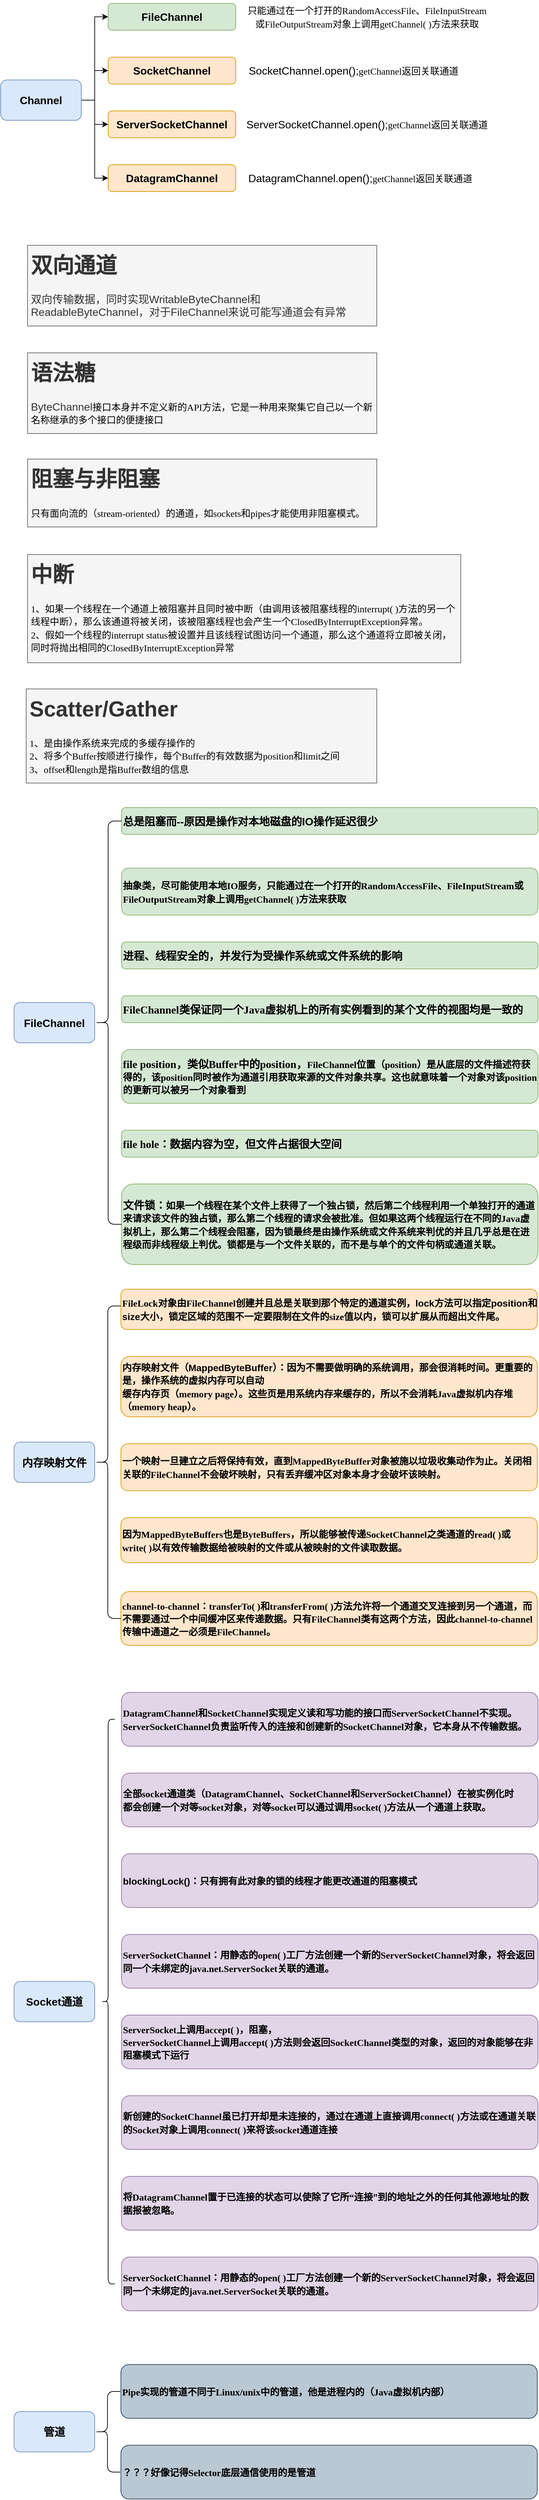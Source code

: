 <mxfile version="12.3.0" type="github" pages="1">
  <diagram id="UFuFSns13JqshOmb3wFV" name="Page-1">
    <mxGraphModel dx="959" dy="483" grid="1" gridSize="10" guides="1" tooltips="1" connect="1" arrows="1" fold="1" page="1" pageScale="1" pageWidth="827" pageHeight="1169" math="0" shadow="0">
      <root>
        <mxCell id="0"/>
        <mxCell id="1" parent="0"/>
        <mxCell id="sLsmFhFjp12rdpuqurdZ-56" style="edgeStyle=orthogonalEdgeStyle;rounded=0;orthogonalLoop=1;jettySize=auto;html=1;exitX=1;exitY=0.5;exitDx=0;exitDy=0;entryX=0;entryY=0.5;entryDx=0;entryDy=0;fontSize=16;" edge="1" parent="1" source="sLsmFhFjp12rdpuqurdZ-37" target="sLsmFhFjp12rdpuqurdZ-38">
          <mxGeometry relative="1" as="geometry"/>
        </mxCell>
        <mxCell id="sLsmFhFjp12rdpuqurdZ-57" style="edgeStyle=orthogonalEdgeStyle;rounded=0;orthogonalLoop=1;jettySize=auto;html=1;exitX=1;exitY=0.5;exitDx=0;exitDy=0;entryX=0;entryY=0.5;entryDx=0;entryDy=0;fontSize=16;" edge="1" parent="1" source="sLsmFhFjp12rdpuqurdZ-37" target="sLsmFhFjp12rdpuqurdZ-41">
          <mxGeometry relative="1" as="geometry"/>
        </mxCell>
        <mxCell id="sLsmFhFjp12rdpuqurdZ-58" style="edgeStyle=orthogonalEdgeStyle;rounded=0;orthogonalLoop=1;jettySize=auto;html=1;exitX=1;exitY=0.5;exitDx=0;exitDy=0;entryX=0;entryY=0.5;entryDx=0;entryDy=0;fontSize=16;" edge="1" parent="1" source="sLsmFhFjp12rdpuqurdZ-37" target="sLsmFhFjp12rdpuqurdZ-40">
          <mxGeometry relative="1" as="geometry"/>
        </mxCell>
        <mxCell id="sLsmFhFjp12rdpuqurdZ-59" style="edgeStyle=orthogonalEdgeStyle;rounded=0;orthogonalLoop=1;jettySize=auto;html=1;exitX=1;exitY=0.5;exitDx=0;exitDy=0;entryX=0;entryY=0.5;entryDx=0;entryDy=0;fontSize=16;" edge="1" parent="1" source="sLsmFhFjp12rdpuqurdZ-37" target="sLsmFhFjp12rdpuqurdZ-39">
          <mxGeometry relative="1" as="geometry"/>
        </mxCell>
        <mxCell id="sLsmFhFjp12rdpuqurdZ-37" value="Channel" style="rounded=1;whiteSpace=wrap;html=1;fontSize=16;fontStyle=1;fillColor=#dae8fc;strokeColor=#6c8ebf;" vertex="1" parent="1">
          <mxGeometry y="121" width="120" height="60" as="geometry"/>
        </mxCell>
        <mxCell id="sLsmFhFjp12rdpuqurdZ-38" value="FileChannel" style="rounded=1;whiteSpace=wrap;html=1;fontSize=16;fontStyle=1;fillColor=#d5e8d4;strokeColor=#82b366;" vertex="1" parent="1">
          <mxGeometry x="160" y="7" width="190" height="40" as="geometry"/>
        </mxCell>
        <mxCell id="sLsmFhFjp12rdpuqurdZ-39" value="SocketChannel" style="rounded=1;whiteSpace=wrap;html=1;fontSize=16;fontStyle=1;fillColor=#ffe6cc;strokeColor=#d79b00;" vertex="1" parent="1">
          <mxGeometry x="160" y="87" width="190" height="40" as="geometry"/>
        </mxCell>
        <mxCell id="sLsmFhFjp12rdpuqurdZ-40" value="ServerSocketChannel" style="rounded=1;whiteSpace=wrap;html=1;fontSize=16;fontStyle=1;fillColor=#ffe6cc;strokeColor=#d79b00;" vertex="1" parent="1">
          <mxGeometry x="160" y="167" width="190" height="40" as="geometry"/>
        </mxCell>
        <mxCell id="sLsmFhFjp12rdpuqurdZ-41" value="DatagramChannel" style="rounded=1;whiteSpace=wrap;html=1;fontSize=16;fontStyle=1;fillColor=#ffe6cc;strokeColor=#d79b00;" vertex="1" parent="1">
          <mxGeometry x="160" y="247" width="190" height="40" as="geometry"/>
        </mxCell>
        <mxCell id="sLsmFhFjp12rdpuqurdZ-44" value="&lt;div&gt;&lt;span style=&quot;font-size: 10.56pt&quot;&gt;&lt;font face=&quot;宋体&quot;&gt;只能通过在一个打开的&lt;/font&gt;&lt;/span&gt;&lt;span style=&quot;font-size: 10.56pt&quot;&gt;&lt;font face=&quot;TimesNewRomanPS-ItalicMT&quot;&gt;RandomAccessFile&lt;/font&gt;&lt;/span&gt;&lt;span style=&quot;font-size: 10.56pt&quot;&gt;&lt;font face=&quot;宋体&quot;&gt;、&lt;/font&gt;&lt;/span&gt;&lt;span style=&quot;font-size: 10.56pt&quot;&gt;&lt;font face=&quot;TimesNewRomanPS-ItalicMT&quot;&gt;FileInputStream&lt;/font&gt;&lt;/span&gt;&lt;/div&gt;&lt;div&gt;&lt;span style=&quot;font-size: 10.56pt&quot;&gt;&lt;font face=&quot;宋体&quot;&gt;或&lt;/font&gt;&lt;/span&gt;&lt;span style=&quot;font-size: 10.56pt&quot;&gt;&lt;font face=&quot;TimesNewRomanPS-ItalicMT&quot;&gt;FileOutputStream&lt;/font&gt;&lt;/span&gt;&lt;span style=&quot;font-size: 10.56pt&quot;&gt;&lt;font face=&quot;宋体&quot;&gt;对象上调用&lt;/font&gt;&lt;/span&gt;&lt;span style=&quot;font-size: 10.56pt&quot;&gt;&lt;font face=&quot;TimesNewRomanPS-ItalicMT&quot;&gt;getChannel( )&lt;/font&gt;&lt;/span&gt;&lt;span style=&quot;font-size: 10.56pt&quot;&gt;&lt;font face=&quot;宋体&quot;&gt;方法来获取&lt;/font&gt;&lt;/span&gt;&lt;/div&gt;" style="text;html=1;align=center;verticalAlign=middle;resizable=0;points=[];;autosize=1;fontSize=16;" vertex="1" parent="1">
          <mxGeometry x="360" y="2" width="370" height="50" as="geometry"/>
        </mxCell>
        <mxCell id="sLsmFhFjp12rdpuqurdZ-45" value="SocketChannel.open();&lt;span style=&quot;font-family: &amp;#34;couriernewpsmt&amp;#34; ; font-size: 10.56pt&quot;&gt;getChannel返回关联通道&lt;/span&gt;" style="text;html=1;align=center;verticalAlign=middle;resizable=0;points=[];;autosize=1;fontSize=16;" vertex="1" parent="1">
          <mxGeometry x="360" y="92" width="330" height="30" as="geometry"/>
        </mxCell>
        <mxCell id="sLsmFhFjp12rdpuqurdZ-46" value="ServerSocketChannel.open();&lt;span style=&quot;font-family: &amp;#34;couriernewpsmt&amp;#34; ; font-size: 10.56pt&quot;&gt;getChannel返回关联通道&lt;/span&gt;" style="text;html=1;align=center;verticalAlign=middle;resizable=0;points=[];;autosize=1;fontSize=16;" vertex="1" parent="1">
          <mxGeometry x="360" y="172" width="370" height="30" as="geometry"/>
        </mxCell>
        <mxCell id="sLsmFhFjp12rdpuqurdZ-47" value="DatagramChannel.open();&lt;span style=&quot;font-family: &amp;#34;couriernewpsmt&amp;#34; ; font-size: 10.56pt&quot;&gt;getChannel返回关联通道&lt;/span&gt;" style="text;html=1;align=center;verticalAlign=middle;resizable=0;points=[];;autosize=1;fontSize=16;" vertex="1" parent="1">
          <mxGeometry x="360" y="252" width="350" height="30" as="geometry"/>
        </mxCell>
        <mxCell id="sLsmFhFjp12rdpuqurdZ-51" value="&lt;h1&gt;双向通道&lt;/h1&gt;&lt;p&gt;双向传输数据，同时实现WritableByteChannel和ReadableByteChannel，对于FileChannel来说可能写通道会有异常&lt;/p&gt;" style="text;html=1;strokeColor=#666666;fillColor=#f5f5f5;spacing=5;spacingTop=-20;whiteSpace=wrap;overflow=hidden;rounded=0;fontSize=16;fontColor=#333333;" vertex="1" parent="1">
          <mxGeometry x="40" y="367" width="520" height="120" as="geometry"/>
        </mxCell>
        <mxCell id="sLsmFhFjp12rdpuqurdZ-52" value="&lt;h1&gt;语法糖&lt;/h1&gt;&lt;p&gt;ByteChannel&lt;span style=&quot;color: rgb(0 , 0 , 0) ; font-size: 10.56pt&quot;&gt;&lt;font face=&quot;宋体&quot;&gt;接口本身并不定义新的&lt;/font&gt;&lt;/span&gt;&lt;span style=&quot;font-family: &amp;#34;timesnewromanpsmt&amp;#34; ; color: rgb(0 , 0 , 0) ; font-size: 10.56pt&quot;&gt;&lt;font face=&quot;TimesNewRomanPSMT&quot;&gt;API&lt;/font&gt;&lt;/span&gt;&lt;span style=&quot;color: rgb(0 , 0 , 0) ; font-size: 10.56pt&quot;&gt;&lt;font face=&quot;宋体&quot;&gt;方法，它是一种用来聚集&lt;/font&gt;&lt;/span&gt;&lt;span style=&quot;color: rgb(0 , 0 , 0) ; font-size: 10.56pt&quot;&gt;它自己以一个新名称继承的多个接口的便捷接口&lt;/span&gt;&lt;/p&gt;" style="text;html=1;strokeColor=#666666;fillColor=#f5f5f5;spacing=5;spacingTop=-20;whiteSpace=wrap;overflow=hidden;rounded=0;fontSize=16;fontColor=#333333;" vertex="1" parent="1">
          <mxGeometry x="40" y="527" width="520" height="120" as="geometry"/>
        </mxCell>
        <mxCell id="sLsmFhFjp12rdpuqurdZ-53" value="&lt;h1&gt;阻塞与非阻塞&lt;/h1&gt;&lt;div&gt;&lt;span style=&quot;color: rgb(0 , 0 , 0) ; font-size: 10.56pt&quot;&gt;&lt;font face=&quot;宋体&quot;&gt;只有面向&lt;/font&gt;&lt;/span&gt;&lt;span style=&quot;color: rgb(0 , 0 , 0) ; font-size: 10.56pt&quot;&gt;&lt;font face=&quot;宋体&quot;&gt;流的（&lt;/font&gt;&lt;/span&gt;&lt;span style=&quot;font-family: &amp;#34;timesnewromanpsmt&amp;#34; ; color: rgb(0 , 0 , 0) ; font-size: 10.56pt&quot;&gt;&lt;font face=&quot;TimesNewRomanPSMT&quot;&gt;stream-oriented&lt;/font&gt;&lt;/span&gt;&lt;span style=&quot;color: rgb(0 , 0 , 0) ; font-size: 10.56pt&quot;&gt;&lt;font face=&quot;宋体&quot;&gt;）的通道，如&lt;/font&gt;&lt;/span&gt;&lt;span style=&quot;font-family: &amp;#34;timesnewromanpsmt&amp;#34; ; color: rgb(0 , 0 , 0) ; font-size: 10.56pt&quot;&gt;&lt;font face=&quot;TimesNewRomanPSMT&quot;&gt;sockets&lt;/font&gt;&lt;/span&gt;&lt;span style=&quot;color: rgb(0 , 0 , 0) ; font-size: 10.56pt&quot;&gt;&lt;font face=&quot;宋体&quot;&gt;和&lt;/font&gt;&lt;/span&gt;&lt;span style=&quot;font-family: &amp;#34;timesnewromanpsmt&amp;#34; ; color: rgb(0 , 0 , 0) ; font-size: 10.56pt&quot;&gt;&lt;font face=&quot;TimesNewRomanPSMT&quot;&gt;pipes&lt;/font&gt;&lt;/span&gt;&lt;span style=&quot;color: rgb(0 , 0 , 0) ; font-size: 10.56pt&quot;&gt;&lt;font face=&quot;宋体&quot;&gt;才能使用非阻塞模式。&lt;/font&gt;&lt;/span&gt;&lt;/div&gt;" style="text;html=1;strokeColor=#666666;fillColor=#f5f5f5;spacing=5;spacingTop=-20;whiteSpace=wrap;overflow=hidden;rounded=0;fontSize=16;fontColor=#333333;" vertex="1" parent="1">
          <mxGeometry x="40" y="685" width="520" height="101" as="geometry"/>
        </mxCell>
        <mxCell id="sLsmFhFjp12rdpuqurdZ-54" value="&lt;h1&gt;中断&lt;/h1&gt;&lt;div&gt;&lt;div&gt;&lt;span style=&quot;color: rgb(0 , 0 , 0) ; font-size: 10.56pt&quot;&gt;&lt;font face=&quot;宋体&quot;&gt;1、如果一个线程在一个通道上被阻塞并且同时被中断（由调&lt;/font&gt;&lt;/span&gt;&lt;span style=&quot;color: rgb(0 , 0 , 0) ; font-size: 10.56pt&quot;&gt;&lt;font face=&quot;宋体&quot;&gt;用该被阻塞线程的&lt;/font&gt;&lt;/span&gt;&lt;span style=&quot;color: rgb(0 , 0 , 0) ; font-size: 10.56pt&quot;&gt;&lt;font face=&quot;TimesNewRomanPS-ItalicMT&quot;&gt;interrupt( )&lt;/font&gt;&lt;/span&gt;&lt;span style=&quot;color: rgb(0 , 0 , 0) ; font-size: 10.56pt&quot;&gt;&lt;font face=&quot;宋体&quot;&gt;方法的另一个线程中断），那么该通道将被关闭，该被阻塞线程也会&lt;/font&gt;&lt;/span&gt;&lt;span style=&quot;color: rgb(0 , 0 , 0) ; font-size: 10.56pt&quot;&gt;&lt;font face=&quot;宋体&quot;&gt;产生一个&lt;/font&gt;&lt;/span&gt;&lt;span style=&quot;color: rgb(0 , 0 , 0) ; font-size: 10.56pt&quot;&gt;&lt;font face=&quot;TimesNewRomanPS-ItalicMT&quot;&gt;ClosedByInterruptException&lt;/font&gt;&lt;/span&gt;&lt;span style=&quot;color: rgb(0 , 0 , 0) ; font-size: 10.56pt&quot;&gt;&lt;font face=&quot;宋体&quot;&gt;异常。&lt;/font&gt;&lt;/span&gt;&lt;/div&gt;&lt;/div&gt;&lt;div&gt;&lt;div&gt;&lt;span style=&quot;color: rgb(0 , 0 , 0) ; font-size: 10.56pt&quot;&gt;&lt;font face=&quot;宋体&quot;&gt;2、假如一个线程的&lt;/font&gt;&lt;/span&gt;&lt;span style=&quot;font-family: &amp;#34;timesnewromanpsmt&amp;#34; ; color: rgb(0 , 0 , 0) ; font-size: 10.56pt&quot;&gt;&lt;font face=&quot;TimesNewRomanPSMT&quot;&gt;interrupt statu&lt;/font&gt;&lt;/span&gt;&lt;span style=&quot;color: rgb(0 , 0 , 0) ; font-size: 10.56pt&quot;&gt;&lt;font face=&quot;TimesNewRomanPS-ItalicMT&quot;&gt;s&lt;/font&gt;&lt;/span&gt;&lt;span style=&quot;color: rgb(0 , 0 , 0) ; font-size: 10.56pt&quot;&gt;&lt;font face=&quot;宋体&quot;&gt;被设置并且该线程试图访问一个通道，那么这个通道将&lt;/font&gt;&lt;/span&gt;&lt;span style=&quot;color: rgb(0 , 0 , 0) ; font-size: 10.56pt&quot;&gt;&lt;font face=&quot;宋体&quot;&gt;立即被关闭，同时将抛出相同的&lt;/font&gt;&lt;/span&gt;&lt;span style=&quot;color: rgb(0 , 0 , 0) ; font-size: 10.56pt&quot;&gt;&lt;font face=&quot;TimesNewRomanPS-ItalicMT&quot;&gt;ClosedByInterruptException&lt;/font&gt;&lt;/span&gt;&lt;span style=&quot;color: rgb(0 , 0 , 0) ; font-size: 10.56pt&quot;&gt;&lt;font face=&quot;宋体&quot;&gt;异常&lt;/font&gt;&lt;/span&gt;&lt;/div&gt;&lt;/div&gt;" style="text;html=1;strokeColor=#666666;fillColor=#f5f5f5;spacing=5;spacingTop=-20;whiteSpace=wrap;overflow=hidden;rounded=0;fontSize=16;fontColor=#333333;" vertex="1" parent="1">
          <mxGeometry x="40" y="827" width="645" height="161" as="geometry"/>
        </mxCell>
        <mxCell id="sLsmFhFjp12rdpuqurdZ-55" value="&lt;h1&gt;Scatter/Gather&lt;/h1&gt;&lt;div&gt;&lt;div&gt;&lt;span style=&quot;color: rgb(0 , 0 , 0) ; font-size: 10.56pt&quot;&gt;&lt;font face=&quot;宋体&quot;&gt;1、是由操作系统来完成的多缓存操作的&lt;/font&gt;&lt;/span&gt;&lt;/div&gt;&lt;/div&gt;&lt;div&gt;&lt;span style=&quot;color: rgb(0 , 0 , 0) ; font-size: 10.56pt&quot;&gt;&lt;font face=&quot;宋体&quot;&gt;2、将多个Buffer按顺进行操作，每个Buffer的有效数据为position和limit之间&lt;/font&gt;&lt;/span&gt;&lt;/div&gt;&lt;div&gt;&lt;span style=&quot;color: rgb(0 , 0 , 0) ; font-size: 10.56pt&quot;&gt;&lt;font face=&quot;宋体&quot;&gt;3、&lt;/font&gt;&lt;/span&gt;&lt;span style=&quot;font-family: &amp;#34;couriernewpsmt&amp;#34; ; color: rgb(0 , 0 , 0) ; font-size: 10.56pt&quot;&gt;&lt;font face=&quot;CourierNewPSMT&quot;&gt;offset&lt;/font&gt;&lt;/span&gt;&lt;span style=&quot;color: rgb(0 , 0 , 0) ; font-size: 10.56pt&quot;&gt;&lt;font face=&quot;宋体&quot;&gt;和&lt;/font&gt;&lt;/span&gt;&lt;span style=&quot;font-family: &amp;#34;couriernewpsmt&amp;#34; ; color: rgb(0 , 0 , 0) ; font-size: 10.56pt&quot;&gt;&lt;font face=&quot;CourierNewPSMT&quot;&gt;length是指Buffer数组的信息&lt;/font&gt;&lt;/span&gt;&lt;/div&gt;" style="text;html=1;strokeColor=#666666;fillColor=#f5f5f5;spacing=5;spacingTop=-20;whiteSpace=wrap;overflow=hidden;rounded=0;fontSize=16;fontColor=#333333;" vertex="1" parent="1">
          <mxGeometry x="38" y="1027" width="522" height="140" as="geometry"/>
        </mxCell>
        <mxCell id="sLsmFhFjp12rdpuqurdZ-60" value="FileChannel" style="rounded=1;whiteSpace=wrap;html=1;fontSize=16;fontStyle=1;fillColor=#dae8fc;strokeColor=#6c8ebf;" vertex="1" parent="1">
          <mxGeometry x="20" y="1493.5" width="120" height="60" as="geometry"/>
        </mxCell>
        <mxCell id="sLsmFhFjp12rdpuqurdZ-61" value="总是阻塞而--原因是操作对本地磁盘的IO操作延迟很少" style="rounded=1;whiteSpace=wrap;html=1;fontSize=16;fontStyle=1;fillColor=#d5e8d4;strokeColor=#82b366;align=left;" vertex="1" parent="1">
          <mxGeometry x="180" y="1203.5" width="620.0" height="40" as="geometry"/>
        </mxCell>
        <mxCell id="sLsmFhFjp12rdpuqurdZ-64" value="进程、线程安全的，并发行为受操作系统或文件系统的影响" style="rounded=1;whiteSpace=wrap;html=1;fontSize=16;fontStyle=1;fillColor=#d5e8d4;strokeColor=#82b366;align=left;" vertex="1" parent="1">
          <mxGeometry x="180" y="1403.5" width="620.0" height="40" as="geometry"/>
        </mxCell>
        <mxCell id="sLsmFhFjp12rdpuqurdZ-65" value="&lt;font style=&quot;font-size: 16px&quot;&gt;&lt;font face=&quot;TimesNewRomanPS-ItalicMT&quot; style=&quot;font-size: 16px&quot;&gt;FileChannel&lt;/font&gt;&lt;font face=&quot;宋体&quot; style=&quot;font-size: 16px&quot;&gt;类保证同一个&lt;/font&gt;&lt;span style=&quot;font-family: &amp;quot;timesnewromanpsmt&amp;quot;&quot;&gt;&lt;font face=&quot;TimesNewRomanPSMT&quot; style=&quot;font-size: 16px&quot;&gt;Java&lt;/font&gt;&lt;/span&gt;&lt;font face=&quot;宋体&quot; style=&quot;font-size: 16px&quot;&gt;虚拟机上的所有实例看到的某个文件的视图均是一致的&lt;/font&gt;&lt;/font&gt;" style="rounded=1;whiteSpace=wrap;html=1;fontSize=16;fontStyle=1;fillColor=#d5e8d4;strokeColor=#82b366;align=left;" vertex="1" parent="1">
          <mxGeometry x="180" y="1483.5" width="620.0" height="40" as="geometry"/>
        </mxCell>
        <mxCell id="sLsmFhFjp12rdpuqurdZ-66" value="&lt;font face=&quot;TimesNewRomanPS-ItalicMT&quot;&gt;file position，类似Buffer中的position，&lt;/font&gt;&lt;span style=&quot;font-size: 10.56pt&quot;&gt;&lt;font face=&quot;TimesNewRomanPS-ItalicMT&quot;&gt;FileChannel&lt;/font&gt;&lt;/span&gt;&lt;span style=&quot;font-size: 10.56pt&quot;&gt;&lt;font face=&quot;宋体&quot;&gt;位置（&lt;/font&gt;&lt;/span&gt;&lt;span style=&quot;font-family: &amp;quot;timesnewromanpsmt&amp;quot; ; font-size: 10.56pt&quot;&gt;&lt;font face=&quot;TimesNewRomanPSMT&quot;&gt;position&lt;/font&gt;&lt;/span&gt;&lt;span style=&quot;font-size: 10.56pt&quot;&gt;&lt;font face=&quot;宋体&quot;&gt;）是从底层的文件描述符获得的，该&lt;/font&gt;&lt;/span&gt;&lt;span style=&quot;font-family: &amp;quot;timesnewromanpsmt&amp;quot; ; font-size: 10.56pt&quot;&gt;&lt;font face=&quot;TimesNewRomanPSMT&quot;&gt;position&lt;/font&gt;&lt;/span&gt;&lt;span style=&quot;font-size: 10.56pt&quot;&gt;&lt;font face=&quot;宋体&quot;&gt;同时被作为通道引用&lt;/font&gt;&lt;/span&gt;&lt;span style=&quot;font-size: 10.56pt&quot;&gt;&lt;font face=&quot;宋体&quot;&gt;获取来源的文件对象共享。这也就意味着一个对象对该&lt;/font&gt;&lt;/span&gt;&lt;span style=&quot;font-family: &amp;quot;timesnewromanpsmt&amp;quot; ; font-size: 10.56pt&quot;&gt;&lt;font face=&quot;TimesNewRomanPSMT&quot;&gt;position&lt;/font&gt;&lt;/span&gt;&lt;span style=&quot;font-size: 10.56pt&quot;&gt;&lt;font face=&quot;宋体&quot;&gt;的更新可以被另一个对象看到&lt;/font&gt;&lt;/span&gt;&lt;span style=&quot;font-size: 10.56pt&quot;&gt;&lt;font face=&quot;宋体&quot;&gt;&lt;br&gt;&lt;/font&gt;&lt;/span&gt;" style="rounded=1;whiteSpace=wrap;html=1;fontSize=16;fontStyle=1;fillColor=#d5e8d4;strokeColor=#82b366;align=left;" vertex="1" parent="1">
          <mxGeometry x="180" y="1563.5" width="620.0" height="80" as="geometry"/>
        </mxCell>
        <mxCell id="sLsmFhFjp12rdpuqurdZ-67" value="&lt;font face=&quot;TimesNewRomanPS-ItalicMT&quot;&gt;file&amp;nbsp;hole：数据内容为空，但文件占据很大空间&lt;/font&gt;" style="rounded=1;whiteSpace=wrap;html=1;fontSize=16;fontStyle=1;fillColor=#d5e8d4;strokeColor=#82b366;align=left;" vertex="1" parent="1">
          <mxGeometry x="180" y="1683.5" width="620.0" height="40" as="geometry"/>
        </mxCell>
        <mxCell id="sLsmFhFjp12rdpuqurdZ-69" value="&lt;font face=&quot;TimesNewRomanPS-ItalicMT&quot;&gt;文件锁：&lt;/font&gt;&lt;span style=&quot;font-size: 10.56pt&quot;&gt;如果一个线程在某个文件上获得了一个独占锁，然后第二个线程利用一个单独打开的通道来请&lt;/span&gt;&lt;span style=&quot;font-size: 10.56pt&quot;&gt;&lt;font face=&quot;宋体&quot;&gt;求该文件的独占锁，那么第二个线程的请求会被批准。但如果这两个线程运行在不同的&lt;/font&gt;&lt;/span&gt;&lt;span style=&quot;font-family: &amp;#34;timesnewromanpsmt&amp;#34; ; font-size: 10.56pt&quot;&gt;&lt;font face=&quot;TimesNewRomanPSMT&quot;&gt;Java&lt;/font&gt;&lt;/span&gt;&lt;span style=&quot;font-size: 10.56pt&quot;&gt;&lt;font face=&quot;宋体&quot;&gt;虚拟&lt;/font&gt;&lt;/span&gt;&lt;span style=&quot;font-size: 10.56pt&quot;&gt;&lt;font face=&quot;宋体&quot;&gt;机上，那么第二个线程会阻塞，因为锁最终是由操作系统或文件系统来判优的并且几乎总是在进程&lt;/font&gt;&lt;/span&gt;&lt;span style=&quot;font-size: 10.56pt&quot;&gt;级而非线程级上判优。锁都是与一个文件关联的，而不是与单个的文件句柄或通道关联。&lt;/span&gt;&lt;span style=&quot;font-size: 10.56pt&quot;&gt;&lt;font face=&quot;宋体&quot;&gt;&lt;br&gt;&lt;/font&gt;&lt;/span&gt;" style="rounded=1;whiteSpace=wrap;html=1;fontSize=16;fontStyle=1;fillColor=#d5e8d4;strokeColor=#82b366;align=left;" vertex="1" parent="1">
          <mxGeometry x="180" y="1763.5" width="620" height="120" as="geometry"/>
        </mxCell>
        <mxCell id="sLsmFhFjp12rdpuqurdZ-70" value="&lt;div&gt;&lt;span style=&quot;font-size: 10.56pt&quot;&gt;&lt;font face=&quot;TimesNewRomanPS-ItalicMT&quot;&gt;FileLock&lt;/font&gt;&lt;/span&gt;&lt;span style=&quot;font-size: 10.56pt&quot;&gt;&lt;font face=&quot;宋体&quot;&gt;对象由&lt;/font&gt;&lt;/span&gt;&lt;span style=&quot;font-size: 10.56pt&quot;&gt;&lt;font face=&quot;TimesNewRomanPS-ItalicMT&quot;&gt;FileChannel&lt;/font&gt;&lt;/span&gt;&lt;span style=&quot;font-size: 10.56pt&quot;&gt;&lt;font face=&quot;宋体&quot;&gt;创建并且总是关联到那个特&lt;/font&gt;&lt;/span&gt;&lt;span style=&quot;font-size: 10.56pt&quot;&gt;定的通道实例，lock方法可以指定position和size大小，&lt;/span&gt;&lt;span style=&quot;font-size: 10.56pt&quot;&gt;&lt;font face=&quot;宋体&quot;&gt;锁定区域的范围不一定要限制在文件的&lt;/font&gt;&lt;/span&gt;&lt;span style=&quot;font-family: &amp;#34;timesnewromanpsmt&amp;#34; ; font-size: 10.56pt&quot;&gt;&lt;font face=&quot;TimesNewRomanPSMT&quot;&gt;size&lt;/font&gt;&lt;/span&gt;&lt;span style=&quot;font-size: 10.56pt&quot;&gt;&lt;font face=&quot;宋体&quot;&gt;值以内，锁可以扩展从而超出文件尾。&lt;/font&gt;&lt;/span&gt;&lt;/div&gt;" style="rounded=1;whiteSpace=wrap;html=1;fontSize=16;fontStyle=1;fillColor=#ffe6cc;strokeColor=#d79b00;align=left;" vertex="1" parent="1">
          <mxGeometry x="179" y="1920" width="620" height="60" as="geometry"/>
        </mxCell>
        <mxCell id="sLsmFhFjp12rdpuqurdZ-71" value="&lt;font face=&quot;TimesNewRomanPS-ItalicMT&quot;&gt;&lt;span style=&quot;font-size: 14.08px&quot;&gt;内存映射文件（&lt;/span&gt;&lt;/font&gt;&lt;span style=&quot;color: rgba(0 , 0 , 0 , 0) ; font-family: monospace ; font-size: 0px ; font-weight: 400 ; white-space: nowrap&quot;&gt;%3CmxGraphModel%3E%3Croot%3E%3CmxCell%20id%3D%220%22%2F%3E%3CmxCell%20id%3D%221%22%20parent%3D%220%22%2F%3E%3CmxCell%20id%3D%222%22%20value%3D%22%26lt%3Bdiv%26gt%3B%26lt%3Bspan%20style%3D%26quot%3Bfont-size%3A%2010.56pt%26quot%3B%26gt%3B%26lt%3Bfont%20face%3D%26quot%3BTimesNewRomanPS-ItalicMT%26quot%3B%26gt%3BFileLock%26lt%3B%2Ffont%26gt%3B%26lt%3B%2Fspan%26gt%3B%26lt%3Bspan%20style%3D%26quot%3Bfont-size%3A%2010.56pt%26quot%3B%26gt%3B%26lt%3Bfont%20face%3D%26quot%3B%E5%AE%8B%E4%BD%93%26quot%3B%26gt%3B%E5%AF%B9%E8%B1%A1%E7%94%B1%26lt%3B%2Ffont%26gt%3B%26lt%3B%2Fspan%26gt%3B%26lt%3Bspan%20style%3D%26quot%3Bfont-size%3A%2010.56pt%26quot%3B%26gt%3B%26lt%3Bfont%20face%3D%26quot%3BTimesNewRomanPS-ItalicMT%26quot%3B%26gt%3BFileChannel%26lt%3B%2Ffont%26gt%3B%26lt%3B%2Fspan%26gt%3B%26lt%3Bspan%20style%3D%26quot%3Bfont-size%3A%2010.56pt%26quot%3B%26gt%3B%26lt%3Bfont%20face%3D%26quot%3B%E5%AE%8B%E4%BD%93%26quot%3B%26gt%3B%E5%88%9B%E5%BB%BA%E5%B9%B6%E4%B8%94%E6%80%BB%E6%98%AF%E5%85%B3%E8%81%94%E5%88%B0%E9%82%A3%E4%B8%AA%E7%89%B9%26lt%3B%2Ffont%26gt%3B%26lt%3B%2Fspan%26gt%3B%26lt%3Bspan%20style%3D%26quot%3Bfont-size%3A%2010.56pt%26quot%3B%26gt%3B%E5%AE%9A%E7%9A%84%E9%80%9A%E9%81%93%E5%AE%9E%E4%BE%8B%EF%BC%8Clock%E6%96%B9%E6%B3%95%E5%8F%AF%E4%BB%A5%E6%8C%87%E5%AE%9Aposition%E5%92%8Csize%E5%A4%A7%E5%B0%8F%EF%BC%8C%26lt%3B%2Fspan%26gt%3B%26lt%3Bspan%20style%3D%26quot%3Bfont-size%3A%2010.56pt%26quot%3B%26gt%3B%26lt%3Bfont%20face%3D%26quot%3B%E5%AE%8B%E4%BD%93%26quot%3B%26gt%3B%E9%94%81%E5%AE%9A%E5%8C%BA%E5%9F%9F%E7%9A%84%E8%8C%83%E5%9B%B4%E4%B8%8D%E4%B8%80%E5%AE%9A%E8%A6%81%E9%99%90%E5%88%B6%E5%9C%A8%E6%96%87%E4%BB%B6%E7%9A%84%26lt%3B%2Ffont%26gt%3B%26lt%3B%2Fspan%26gt%3B%26lt%3Bspan%20style%3D%26quot%3Bfont-family%3A%20%26amp%3B%2334%3Btimesnewromanpsmt%26amp%3B%2334%3B%20%3B%20font-size%3A%2010.56pt%26quot%3B%26gt%3B%26lt%3Bfont%20face%3D%26quot%3BTimesNewRomanPSMT%26quot%3B%26gt%3Bsize%26lt%3B%2Ffont%26gt%3B%26lt%3B%2Fspan%26gt%3B%26lt%3Bspan%20style%3D%26quot%3Bfont-size%3A%2010.56pt%26quot%3B%26gt%3B%26lt%3Bfont%20face%3D%26quot%3B%E5%AE%8B%E4%BD%93%26quot%3B%26gt%3B%E5%80%BC%E4%BB%A5%E5%86%85%EF%BC%8C%E9%94%81%E5%8F%AF%E4%BB%A5%E6%89%A9%E5%B1%95%E4%BB%8E%E8%80%8C%E8%B6%85%E5%87%BA%E6%96%87%E4%BB%B6%E5%B0%BE%E3%80%82%26lt%3B%2Ffont%26gt%3B%26lt%3B%2Fspan%26gt%3B%26lt%3B%2Fdiv%26gt%3B%22%20style%3D%22rounded%3D1%3BwhiteSpace%3Dwrap%3Bhtml%3D1%3BfontSize%3D16%3BfontStyle%3D1%3BfillColor%3D%23d5e8d4%3BstrokeColor%3D%2382b366%3Balign%3Dleft%3B%22%20vertex%3D%221%22%20parent%3D%221%22%3E%3CmxGeometry%20x%3D%22200%22%20y%3D%221920%22%20width%3D%22620%22%20height%3D%2270%22%20as%3D%22geometry%22%2F%3E%3C%2FmxCell%3E%3C%2Froot%3E%3C%2FmxGraphModel3E&lt;/span&gt;&lt;span style=&quot;font-size: 10.56pt&quot;&gt;MappedByteBuffer）：&lt;/span&gt;&lt;span style=&quot;font-size: 10.56pt&quot;&gt;因为不需要做明确的系统调用，那会很消耗时间。更重要的是，操作系统的虚拟内存可以自动&lt;/span&gt;&lt;div&gt;&lt;span style=&quot;font-size: 10.56pt&quot;&gt;&lt;font face=&quot;宋体&quot;&gt;缓存内存页（&lt;/font&gt;&lt;/span&gt;&lt;span style=&quot;font-family: &amp;#34;timesnewromanpsmt&amp;#34; ; font-size: 10.56pt&quot;&gt;&lt;font face=&quot;TimesNewRomanPSMT&quot;&gt;memory page&lt;/font&gt;&lt;/span&gt;&lt;span style=&quot;font-size: 10.56pt&quot;&gt;&lt;font face=&quot;宋体&quot;&gt;）。这些页是用系统内存来缓存的，所以不会消耗&lt;/font&gt;&lt;/span&gt;&lt;span style=&quot;font-family: &amp;#34;timesnewromanpsmt&amp;#34; ; font-size: 10.56pt&quot;&gt;&lt;font face=&quot;TimesNewRomanPSMT&quot;&gt;Java&lt;/font&gt;&lt;/span&gt;&lt;span style=&quot;font-size: 10.56pt&quot;&gt;&lt;font face=&quot;宋体&quot;&gt;虚拟机内存堆&lt;/font&gt;&lt;/span&gt;&lt;/div&gt;&lt;div&gt;&lt;span style=&quot;font-size: 10.56pt&quot;&gt;&lt;font face=&quot;宋体&quot;&gt;（&lt;/font&gt;&lt;/span&gt;&lt;span style=&quot;font-family: &amp;#34;timesnewromanpsmt&amp;#34; ; font-size: 10.56pt&quot;&gt;&lt;font face=&quot;TimesNewRomanPSMT&quot;&gt;memory heap&lt;/font&gt;&lt;/span&gt;&lt;span style=&quot;font-size: 10.56pt&quot;&gt;&lt;font face=&quot;宋体&quot;&gt;）。&lt;/font&gt;&lt;/span&gt;&lt;/div&gt;" style="rounded=1;whiteSpace=wrap;html=1;fontSize=16;fontStyle=1;fillColor=#ffe6cc;strokeColor=#d79b00;align=left;" vertex="1" parent="1">
          <mxGeometry x="179" y="2020" width="620" height="90" as="geometry"/>
        </mxCell>
        <mxCell id="sLsmFhFjp12rdpuqurdZ-72" value="&lt;div&gt;&lt;span style=&quot;font-size: 10.56pt&quot;&gt;&lt;font face=&quot;宋体&quot;&gt;一个映射一旦建立之后将保持有效，直到&lt;/font&gt;&lt;/span&gt;&lt;span style=&quot;font-size: 10.56pt&quot;&gt;&lt;font face=&quot;TimesNewRomanPS-ItalicMT&quot;&gt;MappedByteBuffer&lt;/font&gt;&lt;/span&gt;&lt;span style=&quot;font-size: 10.56pt&quot;&gt;&lt;font face=&quot;宋体&quot;&gt;对象被施以垃圾收集动作为止。&lt;/font&gt;&lt;/span&gt;&lt;span style=&quot;font-size: 10.56pt&quot;&gt;&lt;font face=&quot;宋体&quot;&gt;关闭相关联的&lt;/font&gt;&lt;/span&gt;&lt;span style=&quot;font-size: 10.56pt&quot;&gt;&lt;font face=&quot;TimesNewRomanPS-ItalicMT&quot;&gt;FileChannel&lt;/font&gt;&lt;/span&gt;&lt;span style=&quot;font-size: 10.56pt&quot;&gt;&lt;font face=&quot;宋体&quot;&gt;不会破坏映射，只有丢弃缓冲区对象本身才会破坏该映&lt;/font&gt;&lt;/span&gt;&lt;span style=&quot;font-size: 10.56pt&quot;&gt;射。&lt;/span&gt;&lt;/div&gt;" style="rounded=1;whiteSpace=wrap;html=1;fontSize=16;fontStyle=1;fillColor=#ffe6cc;strokeColor=#d79b00;align=left;" vertex="1" parent="1">
          <mxGeometry x="179" y="2150" width="620" height="70" as="geometry"/>
        </mxCell>
        <mxCell id="sLsmFhFjp12rdpuqurdZ-75" value="&lt;div&gt;&lt;span style=&quot;font-size: 10.56pt&quot;&gt;&lt;font face=&quot;宋体&quot;&gt;因为&lt;/font&gt;&lt;/span&gt;&lt;span style=&quot;font-size: 10.56pt&quot;&gt;&lt;font face=&quot;TimesNewRomanPS-ItalicMT&quot;&gt;MappedByteBuffers&lt;/font&gt;&lt;/span&gt;&lt;span style=&quot;font-size: 10.56pt&quot;&gt;&lt;font face=&quot;宋体&quot;&gt;也是&lt;/font&gt;&lt;/span&gt;&lt;span style=&quot;font-size: 10.56pt&quot;&gt;&lt;font face=&quot;TimesNewRomanPS-ItalicMT&quot;&gt;ByteBuffers&lt;/font&gt;&lt;/span&gt;&lt;span style=&quot;font-size: 10.56pt&quot;&gt;&lt;font face=&quot;宋体&quot;&gt;，所以能够被传递&lt;/font&gt;&lt;/span&gt;&lt;span style=&quot;font-size: 10.56pt&quot;&gt;&lt;font face=&quot;TimesNewRomanPS-ItalicMT&quot;&gt;SocketChannel&lt;/font&gt;&lt;/span&gt;&lt;span style=&quot;font-size: 10.56pt&quot;&gt;&lt;font face=&quot;宋体&quot;&gt;之类通道的&lt;/font&gt;&lt;/span&gt;&lt;span style=&quot;font-size: 10.56pt&quot;&gt;&lt;font face=&quot;TimesNewRomanPS-ItalicMT&quot;&gt;read( )&lt;/font&gt;&lt;/span&gt;&lt;span style=&quot;font-size: 10.56pt&quot;&gt;&lt;font face=&quot;宋体&quot;&gt;或&lt;/font&gt;&lt;/span&gt;&lt;/div&gt;&lt;div&gt;&lt;span style=&quot;font-size: 10.56pt&quot;&gt;&lt;font face=&quot;TimesNewRomanPS-ItalicMT&quot;&gt;write( )&lt;/font&gt;&lt;/span&gt;&lt;span style=&quot;font-size: 10.56pt&quot;&gt;&lt;font face=&quot;宋体&quot;&gt;以有效传输数据给被映射的文件或从被映射的文件读取数据。&lt;/font&gt;&lt;/span&gt;&lt;/div&gt;" style="rounded=1;whiteSpace=wrap;html=1;fontSize=16;fontStyle=1;fillColor=#ffe6cc;strokeColor=#d79b00;align=left;" vertex="1" parent="1">
          <mxGeometry x="179" y="2260" width="620" height="67" as="geometry"/>
        </mxCell>
        <mxCell id="sLsmFhFjp12rdpuqurdZ-76" value="&lt;div&gt;&lt;span style=&quot;font-family: &amp;#34;timesnewromanpsmt&amp;#34; ; font-size: 10.56pt&quot;&gt;&lt;font face=&quot;TimesNewRomanPSMT&quot;&gt;channel-to-channel：&lt;/font&gt;&lt;/span&gt;&lt;span style=&quot;font-size: 10.56pt&quot;&gt;&lt;font face=&quot;TimesNewRomanPS-ItalicMT&quot;&gt;transferTo( )&lt;/font&gt;&lt;/span&gt;&lt;span style=&quot;font-size: 10.56pt&quot;&gt;&lt;font face=&quot;宋体&quot;&gt;和&lt;/font&gt;&lt;/span&gt;&lt;span style=&quot;font-size: 10.56pt&quot;&gt;&lt;font face=&quot;TimesNewRomanPS-ItalicMT&quot;&gt;transferFrom( )&lt;/font&gt;&lt;/span&gt;&lt;span style=&quot;font-size: 10.56pt&quot;&gt;&lt;font face=&quot;宋体&quot;&gt;方法允许将一个通道交叉连接到另一个通道，而不需要通过一个&lt;/font&gt;&lt;/span&gt;&lt;span style=&quot;font-size: 10.56pt&quot;&gt;&lt;font face=&quot;宋体&quot;&gt;中间缓冲区来传递数据。只有&lt;/font&gt;&lt;/span&gt;&lt;span style=&quot;font-size: 10.56pt&quot;&gt;&lt;font face=&quot;TimesNewRomanPS-ItalicMT&quot;&gt;FileChannel&lt;/font&gt;&lt;/span&gt;&lt;span style=&quot;font-size: 10.56pt&quot;&gt;&lt;font face=&quot;宋体&quot;&gt;类有这两个方法，因此&lt;/font&gt;&lt;/span&gt;&lt;span style=&quot;font-family: &amp;#34;timesnewromanpsmt&amp;#34; ; font-size: 10.56pt&quot;&gt;&lt;font face=&quot;TimesNewRomanPSMT&quot;&gt;channel-to-channel&lt;/font&gt;&lt;/span&gt;&lt;span style=&quot;font-size: 10.56pt&quot;&gt;&lt;font face=&quot;宋体&quot;&gt;传输中通道之&lt;/font&gt;&lt;/span&gt;&lt;span style=&quot;font-size: 10.56pt&quot;&gt;&lt;font face=&quot;宋体&quot;&gt;一必须是&lt;/font&gt;&lt;/span&gt;&lt;span style=&quot;font-size: 10.56pt&quot;&gt;&lt;font face=&quot;TimesNewRomanPS-ItalicMT&quot;&gt;FileChannel&lt;/font&gt;&lt;/span&gt;&lt;span style=&quot;font-size: 10.56pt&quot;&gt;&lt;font face=&quot;宋体&quot;&gt;。&lt;/font&gt;&lt;/span&gt;&lt;/div&gt;" style="rounded=1;whiteSpace=wrap;html=1;fontSize=16;fontStyle=1;fillColor=#ffe6cc;strokeColor=#d79b00;align=left;" vertex="1" parent="1">
          <mxGeometry x="179" y="2370" width="620" height="80" as="geometry"/>
        </mxCell>
        <mxCell id="sLsmFhFjp12rdpuqurdZ-79" value="&lt;font face=&quot;TimesNewRomanPSMT&quot;&gt;&lt;span style=&quot;font-size: 14.08px&quot;&gt;抽象类，尽可能使用本地IO服务，只能通过在一个打开的RandomAccessFile、FileInputStream或FileOutputStream对象上调用getChannel( )方法来获取&lt;/span&gt;&lt;/font&gt;" style="rounded=1;whiteSpace=wrap;html=1;fontSize=16;fontStyle=1;fillColor=#d5e8d4;strokeColor=#82b366;align=left;" vertex="1" parent="1">
          <mxGeometry x="180" y="1293.5" width="620" height="70" as="geometry"/>
        </mxCell>
        <mxCell id="sLsmFhFjp12rdpuqurdZ-80" value="内存映射文件" style="rounded=1;whiteSpace=wrap;html=1;fontSize=16;fontStyle=1;fillColor=#dae8fc;strokeColor=#6c8ebf;" vertex="1" parent="1">
          <mxGeometry x="20" y="2147.5" width="120" height="60" as="geometry"/>
        </mxCell>
        <mxCell id="sLsmFhFjp12rdpuqurdZ-81" value="Socket通道" style="rounded=1;whiteSpace=wrap;html=1;fontSize=16;fontStyle=1;fillColor=#dae8fc;strokeColor=#6c8ebf;" vertex="1" parent="1">
          <mxGeometry x="20" y="2950" width="120" height="60" as="geometry"/>
        </mxCell>
        <mxCell id="sLsmFhFjp12rdpuqurdZ-82" value="&lt;div&gt;&lt;span style=&quot;font-size: 10.56pt&quot;&gt;&lt;font face=&quot;TimesNewRomanPS-ItalicMT&quot;&gt;DatagramChannel&lt;/font&gt;&lt;/span&gt;&lt;span style=&quot;font-size: 10.56pt&quot;&gt;&lt;font face=&quot;宋体&quot;&gt;和&lt;/font&gt;&lt;/span&gt;&lt;span style=&quot;font-size: 10.56pt&quot;&gt;&lt;font face=&quot;TimesNewRomanPS-ItalicMT&quot;&gt;SocketChannel&lt;/font&gt;&lt;/span&gt;&lt;span style=&quot;font-size: 10.56pt&quot;&gt;&lt;font face=&quot;宋体&quot;&gt;实现定义读和写功能的接口而&lt;/font&gt;&lt;/span&gt;&lt;span style=&quot;font-size: 10.56pt&quot;&gt;&lt;font face=&quot;TimesNewRomanPS-ItalicMT&quot;&gt;ServerSocketChannel&lt;/font&gt;&lt;/span&gt;&lt;span style=&quot;font-size: 10.56pt&quot;&gt;&lt;font face=&quot;宋体&quot;&gt;不实现。&lt;/font&gt;&lt;/span&gt;&lt;span style=&quot;font-size: 10.56pt&quot;&gt;&lt;font face=&quot;TimesNewRomanPS-ItalicMT&quot;&gt;ServerSocketChannel&lt;/font&gt;&lt;/span&gt;&lt;span style=&quot;font-size: 10.56pt&quot;&gt;&lt;font face=&quot;宋体&quot;&gt;负责监听传入的连接和创建新的&lt;/font&gt;&lt;/span&gt;&lt;span style=&quot;font-size: 10.56pt&quot;&gt;&lt;font face=&quot;TimesNewRomanPS-ItalicMT&quot;&gt;SocketChannel&lt;/font&gt;&lt;/span&gt;&lt;span style=&quot;font-size: 10.56pt&quot;&gt;&lt;font face=&quot;宋体&quot;&gt;对象，它本身从不传&lt;/font&gt;&lt;/span&gt;&lt;span style=&quot;font-size: 10.56pt&quot;&gt;输数据。&lt;/span&gt;&lt;/div&gt;" style="rounded=1;whiteSpace=wrap;html=1;fontSize=16;fontStyle=1;fillColor=#e1d5e7;strokeColor=#9673a6;align=left;" vertex="1" parent="1">
          <mxGeometry x="180" y="2520" width="620" height="80" as="geometry"/>
        </mxCell>
        <mxCell id="sLsmFhFjp12rdpuqurdZ-83" value="&lt;div&gt;&lt;span style=&quot;font-size: 10.56pt&quot;&gt;&lt;font face=&quot;宋体&quot;&gt;全部&lt;/font&gt;&lt;/span&gt;&lt;span style=&quot;font-family: &amp;#34;timesnewromanpsmt&amp;#34; ; font-size: 10.56pt&quot;&gt;&lt;font face=&quot;TimesNewRomanPSMT&quot;&gt;socket&lt;/font&gt;&lt;/span&gt;&lt;span style=&quot;font-size: 10.56pt&quot;&gt;&lt;font face=&quot;宋体&quot;&gt;通道类（&lt;/font&gt;&lt;/span&gt;&lt;span style=&quot;font-size: 10.56pt&quot;&gt;&lt;font face=&quot;TimesNewRomanPS-ItalicMT&quot;&gt;DatagramChannel&lt;/font&gt;&lt;/span&gt;&lt;span style=&quot;font-size: 10.56pt&quot;&gt;&lt;font face=&quot;宋体&quot;&gt;、&lt;/font&gt;&lt;/span&gt;&lt;span style=&quot;font-size: 10.56pt&quot;&gt;&lt;font face=&quot;TimesNewRomanPS-ItalicMT&quot;&gt;SocketChannel&lt;/font&gt;&lt;/span&gt;&lt;span style=&quot;font-size: 10.56pt&quot;&gt;&lt;font face=&quot;宋体&quot;&gt;和&lt;/font&gt;&lt;/span&gt;&lt;span style=&quot;font-size: 10.56pt&quot;&gt;&lt;font face=&quot;TimesNewRomanPS-ItalicMT&quot;&gt;ServerSocketChannel&lt;/font&gt;&lt;/span&gt;&lt;span style=&quot;font-size: 10.56pt&quot;&gt;&lt;font face=&quot;宋体&quot;&gt;）在被实例化时&lt;/font&gt;&lt;/span&gt;&lt;/div&gt;&lt;div&gt;&lt;span style=&quot;font-size: 10.56pt&quot;&gt;&lt;font face=&quot;宋体&quot;&gt;都会创建一个对等&lt;/font&gt;&lt;/span&gt;&lt;span style=&quot;font-family: &amp;#34;timesnewromanpsmt&amp;#34; ; font-size: 10.56pt&quot;&gt;&lt;font face=&quot;TimesNewRomanPSMT&quot;&gt;socket&lt;/font&gt;&lt;/span&gt;&lt;span style=&quot;font-size: 10.56pt&quot;&gt;&lt;font face=&quot;宋体&quot;&gt;对象，&lt;/font&gt;&lt;/span&gt;&lt;span style=&quot;font-size: 10.56pt&quot;&gt;&lt;font face=&quot;宋体&quot;&gt;对等&lt;/font&gt;&lt;/span&gt;&lt;span style=&quot;font-family: &amp;#34;timesnewromanpsmt&amp;#34; ; font-size: 10.56pt&quot;&gt;&lt;font face=&quot;TimesNewRomanPSMT&quot;&gt;socket&lt;/font&gt;&lt;/span&gt;&lt;span style=&quot;font-size: 10.56pt&quot;&gt;&lt;font face=&quot;宋体&quot;&gt;可以通过调用&lt;/font&gt;&lt;/span&gt;&lt;span style=&quot;font-size: 10.56pt&quot;&gt;&lt;font face=&quot;TimesNewRomanPS-ItalicMT&quot;&gt;socket( )&lt;/font&gt;&lt;/span&gt;&lt;span style=&quot;font-size: 10.56pt&quot;&gt;&lt;font face=&quot;宋体&quot;&gt;方法从一个&lt;/font&gt;&lt;/span&gt;&lt;span style=&quot;font-size: 10.56pt&quot;&gt;通道上获取。&lt;/span&gt;&lt;/div&gt;" style="rounded=1;whiteSpace=wrap;html=1;fontSize=16;fontStyle=1;fillColor=#e1d5e7;strokeColor=#9673a6;align=left;" vertex="1" parent="1">
          <mxGeometry x="180" y="2640" width="620" height="80" as="geometry"/>
        </mxCell>
        <mxCell id="sLsmFhFjp12rdpuqurdZ-84" value="&lt;div&gt;&lt;span style=&quot;font-size: 10.56pt&quot;&gt;blockingLock()：&lt;/span&gt;&lt;span style=&quot;font-size: 10.56pt&quot;&gt;&lt;font face=&quot;宋体&quot;&gt;只&lt;/font&gt;&lt;/span&gt;&lt;span style=&quot;font-size: 10.56pt&quot;&gt;有拥有此对象的锁的线程才能更改通道的阻塞模式&lt;/span&gt;&lt;/div&gt;" style="rounded=1;whiteSpace=wrap;html=1;fontSize=16;fontStyle=1;fillColor=#e1d5e7;strokeColor=#9673a6;align=left;" vertex="1" parent="1">
          <mxGeometry x="180" y="2760" width="620" height="80" as="geometry"/>
        </mxCell>
        <mxCell id="sLsmFhFjp12rdpuqurdZ-85" value="&lt;div&gt;&lt;span style=&quot;font-size: 10.56pt&quot;&gt;&lt;font face=&quot;TimesNewRomanPS-ItalicMT&quot;&gt;ServerSocketChannel&lt;/font&gt;&lt;font face=&quot;宋体&quot;&gt;：&lt;/font&gt;&lt;/span&gt;&lt;span style=&quot;font-size: 10.56pt&quot;&gt;&lt;font face=&quot;宋体&quot;&gt;用静态的&lt;/font&gt;&lt;/span&gt;&lt;span style=&quot;font-size: 10.56pt&quot;&gt;&lt;font face=&quot;TimesNewRomanPS-ItalicMT&quot;&gt;open( )&lt;/font&gt;&lt;/span&gt;&lt;span style=&quot;font-size: 10.56pt&quot;&gt;&lt;font face=&quot;宋体&quot;&gt;工厂方法创建一个新的&lt;/font&gt;&lt;/span&gt;&lt;span style=&quot;font-size: 10.56pt&quot;&gt;&lt;font face=&quot;TimesNewRomanPS-ItalicMT&quot;&gt;ServerSocketChannel&lt;/font&gt;&lt;/span&gt;&lt;span style=&quot;font-size: 10.56pt&quot;&gt;&lt;font face=&quot;宋体&quot;&gt;对象，将会返回同一个未绑定的&lt;/font&gt;&lt;/span&gt;&lt;span style=&quot;font-size: 10.56pt&quot;&gt;&lt;font face=&quot;TimesNewRomanPS-ItalicMT&quot;&gt;java.net.ServerSocket&lt;/font&gt;&lt;/span&gt;&lt;span style=&quot;font-size: 10.56pt&quot;&gt;&lt;font face=&quot;宋体&quot;&gt;关联的通道。&lt;/font&gt;&lt;/span&gt;&lt;/div&gt;" style="rounded=1;whiteSpace=wrap;html=1;fontSize=16;fontStyle=1;fillColor=#e1d5e7;strokeColor=#9673a6;align=left;" vertex="1" parent="1">
          <mxGeometry x="180" y="2880" width="620" height="80" as="geometry"/>
        </mxCell>
        <mxCell id="sLsmFhFjp12rdpuqurdZ-86" value="&lt;div&gt;&lt;span style=&quot;font-size: 10.56pt&quot;&gt;&lt;font face=&quot;宋体&quot;&gt;新创建的&lt;/font&gt;&lt;/span&gt;&lt;span style=&quot;font-size: 10.56pt&quot;&gt;&lt;font face=&quot;TimesNewRomanPS-ItalicMT&quot;&gt;SocketChannel&lt;/font&gt;&lt;/span&gt;&lt;span style=&quot;font-size: 10.56pt&quot;&gt;&lt;font face=&quot;宋体&quot;&gt;虽已打开却是未连接的，&lt;/font&gt;&lt;/span&gt;&lt;span style=&quot;font-size: 10.56pt&quot;&gt;&lt;font face=&quot;宋体&quot;&gt;通过在通道上直接调用&lt;/font&gt;&lt;/span&gt;&lt;span style=&quot;font-size: 10.56pt&quot;&gt;&lt;font face=&quot;TimesNewRomanPS-ItalicMT&quot;&gt;connect( )&lt;/font&gt;&lt;/span&gt;&lt;span style=&quot;font-size: 10.56pt&quot;&gt;&lt;font face=&quot;宋体&quot;&gt;方法&lt;/font&gt;&lt;/span&gt;&lt;span style=&quot;font-size: 10.56pt&quot;&gt;&lt;font face=&quot;宋体&quot;&gt;或在通道关联的&lt;/font&gt;&lt;/span&gt;&lt;span style=&quot;font-size: 10.56pt&quot;&gt;&lt;font face=&quot;TimesNewRomanPS-ItalicMT&quot;&gt;Socket&lt;/font&gt;&lt;/span&gt;&lt;span style=&quot;font-size: 10.56pt&quot;&gt;&lt;font face=&quot;宋体&quot;&gt;对象上调用&lt;/font&gt;&lt;/span&gt;&lt;span style=&quot;font-size: 10.56pt&quot;&gt;&lt;font face=&quot;TimesNewRomanPS-ItalicMT&quot;&gt;connect( )&lt;/font&gt;&lt;/span&gt;&lt;span style=&quot;font-size: 10.56pt&quot;&gt;&lt;font face=&quot;宋体&quot;&gt;来将该&lt;/font&gt;&lt;/span&gt;&lt;span style=&quot;font-family: &amp;#34;timesnewromanpsmt&amp;#34; ; font-size: 10.56pt&quot;&gt;&lt;font face=&quot;TimesNewRomanPSMT&quot;&gt;socket&lt;/font&gt;&lt;/span&gt;&lt;span style=&quot;font-size: 10.56pt&quot;&gt;&lt;font face=&quot;宋体&quot;&gt;通道连接&lt;/font&gt;&lt;/span&gt;&lt;/div&gt;" style="rounded=1;whiteSpace=wrap;html=1;fontSize=16;fontStyle=1;fillColor=#e1d5e7;strokeColor=#9673a6;align=left;" vertex="1" parent="1">
          <mxGeometry x="180" y="3120" width="620" height="80" as="geometry"/>
        </mxCell>
        <mxCell id="sLsmFhFjp12rdpuqurdZ-87" value="&lt;div&gt;&lt;span style=&quot;font-size: 10.56pt&quot;&gt;&lt;font face=&quot;TimesNewRomanPS-ItalicMT&quot;&gt;ServerSocket&lt;/font&gt;&lt;/span&gt;&lt;span style=&quot;font-size: 10.56pt&quot;&gt;&lt;font face=&quot;宋体&quot;&gt;上调用&lt;/font&gt;&lt;/span&gt;&lt;span style=&quot;font-size: 10.56pt&quot;&gt;&lt;font face=&quot;TimesNewRomanPS-ItalicMT&quot;&gt;accept( )，阻塞，&lt;/font&gt;&lt;/span&gt;&lt;/div&gt;&lt;div&gt;&lt;span style=&quot;font-size: 10.56pt&quot;&gt;&lt;font face=&quot;TimesNewRomanPS-ItalicMT&quot;&gt;ServerSocketChannel&lt;/font&gt;&lt;/span&gt;&lt;span style=&quot;font-size: 10.56pt&quot;&gt;&lt;font face=&quot;宋体&quot;&gt;上调用&lt;/font&gt;&lt;/span&gt;&lt;span style=&quot;font-size: 10.56pt&quot;&gt;&lt;font face=&quot;TimesNewRomanPS-ItalicMT&quot;&gt;accept( )&lt;/font&gt;&lt;/span&gt;&lt;span style=&quot;font-size: 10.56pt&quot;&gt;&lt;font face=&quot;宋体&quot;&gt;方法则会返回&lt;/font&gt;&lt;/span&gt;&lt;span style=&quot;font-size: 10.56pt&quot;&gt;&lt;font face=&quot;TimesNewRomanPS-ItalicMT&quot;&gt;SocketChannel&lt;/font&gt;&lt;/span&gt;&lt;span style=&quot;font-size: 10.56pt&quot;&gt;&lt;font face=&quot;宋体&quot;&gt;类型的对象，返回的对象能够在非阻塞模式下运行&lt;/font&gt;&lt;/span&gt;&lt;/div&gt;" style="rounded=1;whiteSpace=wrap;html=1;fontSize=16;fontStyle=1;fillColor=#e1d5e7;strokeColor=#9673a6;align=left;" vertex="1" parent="1">
          <mxGeometry x="180" y="3000" width="620" height="80" as="geometry"/>
        </mxCell>
        <mxCell id="sLsmFhFjp12rdpuqurdZ-88" value="&lt;div&gt;&lt;span style=&quot;font-size: 10.56pt&quot;&gt;&lt;font face=&quot;TimesNewRomanPS-ItalicMT&quot;&gt;ServerSocketChannel&lt;/font&gt;&lt;font face=&quot;宋体&quot;&gt;：&lt;/font&gt;&lt;/span&gt;&lt;span style=&quot;font-size: 10.56pt&quot;&gt;&lt;font face=&quot;宋体&quot;&gt;用静态的&lt;/font&gt;&lt;/span&gt;&lt;span style=&quot;font-size: 10.56pt&quot;&gt;&lt;font face=&quot;TimesNewRomanPS-ItalicMT&quot;&gt;open( )&lt;/font&gt;&lt;/span&gt;&lt;span style=&quot;font-size: 10.56pt&quot;&gt;&lt;font face=&quot;宋体&quot;&gt;工厂方法创建一个新的&lt;/font&gt;&lt;/span&gt;&lt;span style=&quot;font-size: 10.56pt&quot;&gt;&lt;font face=&quot;TimesNewRomanPS-ItalicMT&quot;&gt;ServerSocketChannel&lt;/font&gt;&lt;/span&gt;&lt;span style=&quot;font-size: 10.56pt&quot;&gt;&lt;font face=&quot;宋体&quot;&gt;对象，将会返回同一个未绑定的&lt;/font&gt;&lt;/span&gt;&lt;span style=&quot;font-size: 10.56pt&quot;&gt;&lt;font face=&quot;TimesNewRomanPS-ItalicMT&quot;&gt;java.net.ServerSocket&lt;/font&gt;&lt;/span&gt;&lt;span style=&quot;font-size: 10.56pt&quot;&gt;&lt;font face=&quot;宋体&quot;&gt;关联的通道。&lt;/font&gt;&lt;/span&gt;&lt;/div&gt;" style="rounded=1;whiteSpace=wrap;html=1;fontSize=16;fontStyle=1;fillColor=#e1d5e7;strokeColor=#9673a6;align=left;" vertex="1" parent="1">
          <mxGeometry x="180" y="3360" width="620" height="80" as="geometry"/>
        </mxCell>
        <mxCell id="sLsmFhFjp12rdpuqurdZ-89" value="&lt;div&gt;&lt;span style=&quot;font-size: 10.56pt&quot;&gt;&lt;font face=&quot;宋体&quot;&gt;将&lt;/font&gt;&lt;/span&gt;&lt;span style=&quot;font-size: 10.56pt&quot;&gt;&lt;font face=&quot;TimesNewRomanPS-ItalicMT&quot;&gt;DatagramChannel&lt;/font&gt;&lt;/span&gt;&lt;span style=&quot;font-size: 10.56pt&quot;&gt;&lt;font face=&quot;宋体&quot;&gt;置于已连接的状态可以使除了它所“连&lt;/font&gt;&lt;/span&gt;&lt;span style=&quot;font-size: 10.56pt&quot;&gt;接”到的地址之外的任何其他源地址的数据报被忽略。&lt;/span&gt;&lt;/div&gt;" style="rounded=1;whiteSpace=wrap;html=1;fontSize=16;fontStyle=1;fillColor=#e1d5e7;strokeColor=#9673a6;align=left;" vertex="1" parent="1">
          <mxGeometry x="180" y="3240" width="620" height="80" as="geometry"/>
        </mxCell>
        <mxCell id="sLsmFhFjp12rdpuqurdZ-90" value="管道" style="rounded=1;whiteSpace=wrap;html=1;fontSize=16;fontStyle=1;fillColor=#dae8fc;strokeColor=#6c8ebf;" vertex="1" parent="1">
          <mxGeometry x="20" y="3590" width="120" height="60" as="geometry"/>
        </mxCell>
        <mxCell id="sLsmFhFjp12rdpuqurdZ-91" value="&lt;div&gt;&lt;font face=&quot;TimesNewRomanPS-ItalicMT&quot;&gt;&lt;span style=&quot;font-size: 14.08px&quot;&gt;Pipe实现的管道不同于Linux/unix中的管道，他是进程内的（Java虚拟机内部）&lt;/span&gt;&lt;/font&gt;&lt;/div&gt;" style="rounded=1;whiteSpace=wrap;html=1;fontSize=16;fontStyle=1;fillColor=#bac8d3;strokeColor=#23445d;align=left;" vertex="1" parent="1">
          <mxGeometry x="179" y="3520" width="620" height="80" as="geometry"/>
        </mxCell>
        <mxCell id="sLsmFhFjp12rdpuqurdZ-92" value="&lt;font face=&quot;TimesNewRomanPS-ItalicMT&quot;&gt;&lt;span style=&quot;font-size: 14.08px&quot;&gt;？？？好像记得Selector底层通信使用的是管道&lt;/span&gt;&lt;/font&gt;" style="rounded=1;whiteSpace=wrap;html=1;fontSize=16;fontStyle=1;fillColor=#bac8d3;strokeColor=#23445d;align=left;" vertex="1" parent="1">
          <mxGeometry x="179" y="3640" width="620" height="80" as="geometry"/>
        </mxCell>
        <mxCell id="sLsmFhFjp12rdpuqurdZ-93" value="" style="shape=curlyBracket;whiteSpace=wrap;html=1;rounded=1;fontSize=16;align=left;" vertex="1" parent="1">
          <mxGeometry x="140" y="1223.5" width="40" height="600" as="geometry"/>
        </mxCell>
        <mxCell id="sLsmFhFjp12rdpuqurdZ-94" value="" style="shape=curlyBracket;whiteSpace=wrap;html=1;rounded=1;fontSize=16;align=left;" vertex="1" parent="1">
          <mxGeometry x="140" y="1945" width="39" height="465" as="geometry"/>
        </mxCell>
        <mxCell id="sLsmFhFjp12rdpuqurdZ-95" value="" style="shape=curlyBracket;whiteSpace=wrap;html=1;rounded=1;fontSize=16;align=left;" vertex="1" parent="1">
          <mxGeometry x="150" y="2560" width="20" height="840" as="geometry"/>
        </mxCell>
        <mxCell id="sLsmFhFjp12rdpuqurdZ-96" value="" style="shape=curlyBracket;whiteSpace=wrap;html=1;rounded=1;fontSize=16;align=left;" vertex="1" parent="1">
          <mxGeometry x="140" y="3560" width="38" height="120" as="geometry"/>
        </mxCell>
      </root>
    </mxGraphModel>
  </diagram>
</mxfile>
